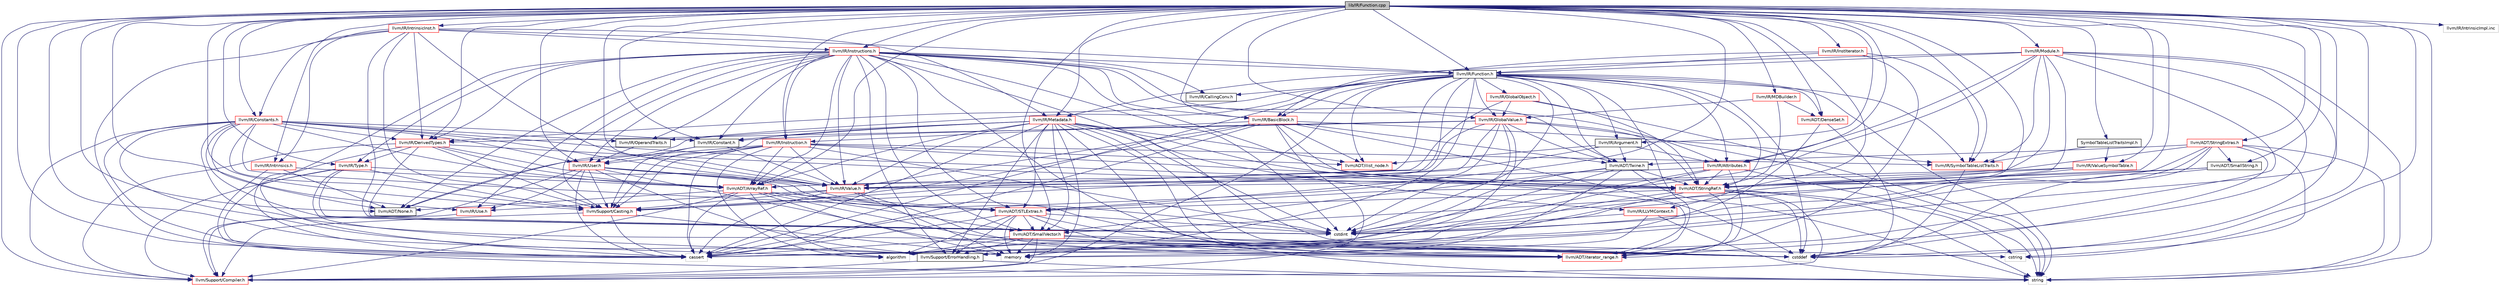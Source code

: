 digraph "lib/IR/Function.cpp"
{
 // LATEX_PDF_SIZE
  bgcolor="transparent";
  edge [fontname="Helvetica",fontsize="10",labelfontname="Helvetica",labelfontsize="10"];
  node [fontname="Helvetica",fontsize="10",shape="box"];
  Node1 [label="lib/IR/Function.cpp",height=0.2,width=0.4,color="black", fillcolor="grey75", style="filled", fontcolor="black",tooltip=" "];
  Node1 -> Node2 [color="midnightblue",fontsize="10",style="solid",fontname="Helvetica"];
  Node2 [label="llvm/IR/Function.h",height=0.2,width=0.4,color="black",URL="$Function_8h.html",tooltip=" "];
  Node2 -> Node3 [color="midnightblue",fontsize="10",style="solid",fontname="Helvetica"];
  Node3 [label="llvm/ADT/DenseSet.h",height=0.2,width=0.4,color="red",URL="$DenseSet_8h.html",tooltip=" "];
  Node3 -> Node36 [color="midnightblue",fontsize="10",style="solid",fontname="Helvetica"];
  Node36 [label="algorithm",height=0.2,width=0.4,color="grey75",tooltip=" "];
  Node3 -> Node33 [color="midnightblue",fontsize="10",style="solid",fontname="Helvetica"];
  Node33 [label="cstddef",height=0.2,width=0.4,color="grey75",tooltip=" "];
  Node2 -> Node16 [color="midnightblue",fontsize="10",style="solid",fontname="Helvetica"];
  Node16 [label="llvm/ADT/StringRef.h",height=0.2,width=0.4,color="red",URL="$StringRef_8h.html",tooltip=" "];
  Node16 -> Node17 [color="midnightblue",fontsize="10",style="solid",fontname="Helvetica"];
  Node17 [label="llvm/ADT/STLExtras.h",height=0.2,width=0.4,color="red",URL="$STLExtras_8h.html",tooltip=" "];
  Node17 -> Node29 [color="midnightblue",fontsize="10",style="solid",fontname="Helvetica"];
  Node29 [label="llvm/ADT/SmallVector.h",height=0.2,width=0.4,color="red",URL="$SmallVector_8h.html",tooltip=" "];
  Node29 -> Node30 [color="midnightblue",fontsize="10",style="solid",fontname="Helvetica"];
  Node30 [label="llvm/ADT/iterator_range.h",height=0.2,width=0.4,color="red",URL="$iterator__range_8h.html",tooltip="This provides a very simple, boring adaptor for a begin and end iterator into a range type."];
  Node29 -> Node20 [color="midnightblue",fontsize="10",style="solid",fontname="Helvetica"];
  Node20 [label="llvm/Support/Compiler.h",height=0.2,width=0.4,color="red",URL="$Compiler_8h.html",tooltip=" "];
  Node29 -> Node41 [color="midnightblue",fontsize="10",style="solid",fontname="Helvetica"];
  Node41 [label="llvm/Support/ErrorHandling.h",height=0.2,width=0.4,color="black",URL="$llvm_2Support_2ErrorHandling_8h.html",tooltip=" "];
  Node41 -> Node20 [color="midnightblue",fontsize="10",style="solid",fontname="Helvetica"];
  Node41 -> Node42 [color="midnightblue",fontsize="10",style="solid",fontname="Helvetica"];
  Node42 [label="string",height=0.2,width=0.4,color="grey75",tooltip=" "];
  Node29 -> Node36 [color="midnightblue",fontsize="10",style="solid",fontname="Helvetica"];
  Node29 -> Node27 [color="midnightblue",fontsize="10",style="solid",fontname="Helvetica"];
  Node27 [label="cassert",height=0.2,width=0.4,color="grey75",tooltip=" "];
  Node29 -> Node33 [color="midnightblue",fontsize="10",style="solid",fontname="Helvetica"];
  Node29 -> Node38 [color="midnightblue",fontsize="10",style="solid",fontname="Helvetica"];
  Node38 [label="cstring",height=0.2,width=0.4,color="grey75",tooltip=" "];
  Node29 -> Node28 [color="midnightblue",fontsize="10",style="solid",fontname="Helvetica"];
  Node28 [label="memory",height=0.2,width=0.4,color="grey75",tooltip=" "];
  Node17 -> Node30 [color="midnightblue",fontsize="10",style="solid",fontname="Helvetica"];
  Node17 -> Node41 [color="midnightblue",fontsize="10",style="solid",fontname="Helvetica"];
  Node17 -> Node36 [color="midnightblue",fontsize="10",style="solid",fontname="Helvetica"];
  Node17 -> Node27 [color="midnightblue",fontsize="10",style="solid",fontname="Helvetica"];
  Node17 -> Node33 [color="midnightblue",fontsize="10",style="solid",fontname="Helvetica"];
  Node17 -> Node47 [color="midnightblue",fontsize="10",style="solid",fontname="Helvetica"];
  Node47 [label="cstdint",height=0.2,width=0.4,color="grey75",tooltip=" "];
  Node17 -> Node28 [color="midnightblue",fontsize="10",style="solid",fontname="Helvetica"];
  Node16 -> Node30 [color="midnightblue",fontsize="10",style="solid",fontname="Helvetica"];
  Node16 -> Node20 [color="midnightblue",fontsize="10",style="solid",fontname="Helvetica"];
  Node16 -> Node36 [color="midnightblue",fontsize="10",style="solid",fontname="Helvetica"];
  Node16 -> Node27 [color="midnightblue",fontsize="10",style="solid",fontname="Helvetica"];
  Node16 -> Node33 [color="midnightblue",fontsize="10",style="solid",fontname="Helvetica"];
  Node16 -> Node38 [color="midnightblue",fontsize="10",style="solid",fontname="Helvetica"];
  Node16 -> Node42 [color="midnightblue",fontsize="10",style="solid",fontname="Helvetica"];
  Node2 -> Node59 [color="midnightblue",fontsize="10",style="solid",fontname="Helvetica"];
  Node59 [label="llvm/ADT/Twine.h",height=0.2,width=0.4,color="black",URL="$Twine_8h.html",tooltip=" "];
  Node59 -> Node29 [color="midnightblue",fontsize="10",style="solid",fontname="Helvetica"];
  Node59 -> Node16 [color="midnightblue",fontsize="10",style="solid",fontname="Helvetica"];
  Node59 -> Node41 [color="midnightblue",fontsize="10",style="solid",fontname="Helvetica"];
  Node59 -> Node27 [color="midnightblue",fontsize="10",style="solid",fontname="Helvetica"];
  Node59 -> Node47 [color="midnightblue",fontsize="10",style="solid",fontname="Helvetica"];
  Node59 -> Node42 [color="midnightblue",fontsize="10",style="solid",fontname="Helvetica"];
  Node2 -> Node60 [color="midnightblue",fontsize="10",style="solid",fontname="Helvetica"];
  Node60 [label="llvm/ADT/ilist_node.h",height=0.2,width=0.4,color="red",URL="$ilist__node_8h.html",tooltip=" "];
  Node2 -> Node30 [color="midnightblue",fontsize="10",style="solid",fontname="Helvetica"];
  Node2 -> Node64 [color="midnightblue",fontsize="10",style="solid",fontname="Helvetica"];
  Node64 [label="llvm/IR/Argument.h",height=0.2,width=0.4,color="black",URL="$Argument_8h.html",tooltip=" "];
  Node64 -> Node59 [color="midnightblue",fontsize="10",style="solid",fontname="Helvetica"];
  Node64 -> Node60 [color="midnightblue",fontsize="10",style="solid",fontname="Helvetica"];
  Node64 -> Node65 [color="midnightblue",fontsize="10",style="solid",fontname="Helvetica"];
  Node65 [label="llvm/IR/Attributes.h",height=0.2,width=0.4,color="red",URL="$Attributes_8h.html",tooltip="This file contains the simple types necessary to represent the attributes associated with functions a..."];
  Node65 -> Node6 [color="midnightblue",fontsize="10",style="solid",fontname="Helvetica"];
  Node6 [label="llvm/ADT/ArrayRef.h",height=0.2,width=0.4,color="red",URL="$ArrayRef_8h.html",tooltip=" "];
  Node6 -> Node19 [color="midnightblue",fontsize="10",style="solid",fontname="Helvetica"];
  Node19 [label="llvm/ADT/None.h",height=0.2,width=0.4,color="black",URL="$None_8h.html",tooltip=" "];
  Node6 -> Node29 [color="midnightblue",fontsize="10",style="solid",fontname="Helvetica"];
  Node6 -> Node17 [color="midnightblue",fontsize="10",style="solid",fontname="Helvetica"];
  Node6 -> Node20 [color="midnightblue",fontsize="10",style="solid",fontname="Helvetica"];
  Node6 -> Node36 [color="midnightblue",fontsize="10",style="solid",fontname="Helvetica"];
  Node6 -> Node27 [color="midnightblue",fontsize="10",style="solid",fontname="Helvetica"];
  Node6 -> Node33 [color="midnightblue",fontsize="10",style="solid",fontname="Helvetica"];
  Node6 -> Node28 [color="midnightblue",fontsize="10",style="solid",fontname="Helvetica"];
  Node65 -> Node16 [color="midnightblue",fontsize="10",style="solid",fontname="Helvetica"];
  Node65 -> Node30 [color="midnightblue",fontsize="10",style="solid",fontname="Helvetica"];
  Node65 -> Node27 [color="midnightblue",fontsize="10",style="solid",fontname="Helvetica"];
  Node65 -> Node47 [color="midnightblue",fontsize="10",style="solid",fontname="Helvetica"];
  Node65 -> Node42 [color="midnightblue",fontsize="10",style="solid",fontname="Helvetica"];
  Node64 -> Node71 [color="midnightblue",fontsize="10",style="solid",fontname="Helvetica"];
  Node71 [label="llvm/IR/Value.h",height=0.2,width=0.4,color="red",URL="$Value_8h.html",tooltip=" "];
  Node71 -> Node30 [color="midnightblue",fontsize="10",style="solid",fontname="Helvetica"];
  Node71 -> Node72 [color="midnightblue",fontsize="10",style="solid",fontname="Helvetica"];
  Node72 [label="llvm/IR/Use.h",height=0.2,width=0.4,color="red",URL="$Use_8h.html",tooltip="This defines the Use class."];
  Node72 -> Node20 [color="midnightblue",fontsize="10",style="solid",fontname="Helvetica"];
  Node71 -> Node74 [color="midnightblue",fontsize="10",style="solid",fontname="Helvetica"];
  Node74 [label="llvm/Support/Casting.h",height=0.2,width=0.4,color="red",URL="$Casting_8h.html",tooltip=" "];
  Node74 -> Node20 [color="midnightblue",fontsize="10",style="solid",fontname="Helvetica"];
  Node74 -> Node27 [color="midnightblue",fontsize="10",style="solid",fontname="Helvetica"];
  Node74 -> Node28 [color="midnightblue",fontsize="10",style="solid",fontname="Helvetica"];
  Node71 -> Node27 [color="midnightblue",fontsize="10",style="solid",fontname="Helvetica"];
  Node71 -> Node28 [color="midnightblue",fontsize="10",style="solid",fontname="Helvetica"];
  Node2 -> Node65 [color="midnightblue",fontsize="10",style="solid",fontname="Helvetica"];
  Node2 -> Node76 [color="midnightblue",fontsize="10",style="solid",fontname="Helvetica"];
  Node76 [label="llvm/IR/BasicBlock.h",height=0.2,width=0.4,color="red",URL="$BasicBlock_8h.html",tooltip=" "];
  Node76 -> Node59 [color="midnightblue",fontsize="10",style="solid",fontname="Helvetica"];
  Node76 -> Node60 [color="midnightblue",fontsize="10",style="solid",fontname="Helvetica"];
  Node76 -> Node30 [color="midnightblue",fontsize="10",style="solid",fontname="Helvetica"];
  Node76 -> Node81 [color="midnightblue",fontsize="10",style="solid",fontname="Helvetica"];
  Node81 [label="llvm/IR/Instruction.h",height=0.2,width=0.4,color="red",URL="$IR_2Instruction_8h.html",tooltip=" "];
  Node81 -> Node6 [color="midnightblue",fontsize="10",style="solid",fontname="Helvetica"];
  Node81 -> Node19 [color="midnightblue",fontsize="10",style="solid",fontname="Helvetica"];
  Node81 -> Node16 [color="midnightblue",fontsize="10",style="solid",fontname="Helvetica"];
  Node81 -> Node60 [color="midnightblue",fontsize="10",style="solid",fontname="Helvetica"];
  Node81 -> Node98 [color="midnightblue",fontsize="10",style="solid",fontname="Helvetica"];
  Node98 [label="llvm/IR/SymbolTableListTraits.h",height=0.2,width=0.4,color="red",URL="$SymbolTableListTraits_8h.html",tooltip=" "];
  Node98 -> Node33 [color="midnightblue",fontsize="10",style="solid",fontname="Helvetica"];
  Node81 -> Node87 [color="midnightblue",fontsize="10",style="solid",fontname="Helvetica"];
  Node87 [label="llvm/IR/User.h",height=0.2,width=0.4,color="red",URL="$User_8h.html",tooltip=" "];
  Node87 -> Node30 [color="midnightblue",fontsize="10",style="solid",fontname="Helvetica"];
  Node87 -> Node72 [color="midnightblue",fontsize="10",style="solid",fontname="Helvetica"];
  Node87 -> Node71 [color="midnightblue",fontsize="10",style="solid",fontname="Helvetica"];
  Node87 -> Node74 [color="midnightblue",fontsize="10",style="solid",fontname="Helvetica"];
  Node87 -> Node20 [color="midnightblue",fontsize="10",style="solid",fontname="Helvetica"];
  Node87 -> Node41 [color="midnightblue",fontsize="10",style="solid",fontname="Helvetica"];
  Node87 -> Node27 [color="midnightblue",fontsize="10",style="solid",fontname="Helvetica"];
  Node87 -> Node33 [color="midnightblue",fontsize="10",style="solid",fontname="Helvetica"];
  Node87 -> Node47 [color="midnightblue",fontsize="10",style="solid",fontname="Helvetica"];
  Node81 -> Node71 [color="midnightblue",fontsize="10",style="solid",fontname="Helvetica"];
  Node81 -> Node74 [color="midnightblue",fontsize="10",style="solid",fontname="Helvetica"];
  Node81 -> Node36 [color="midnightblue",fontsize="10",style="solid",fontname="Helvetica"];
  Node81 -> Node27 [color="midnightblue",fontsize="10",style="solid",fontname="Helvetica"];
  Node81 -> Node47 [color="midnightblue",fontsize="10",style="solid",fontname="Helvetica"];
  Node76 -> Node98 [color="midnightblue",fontsize="10",style="solid",fontname="Helvetica"];
  Node76 -> Node71 [color="midnightblue",fontsize="10",style="solid",fontname="Helvetica"];
  Node76 -> Node74 [color="midnightblue",fontsize="10",style="solid",fontname="Helvetica"];
  Node76 -> Node20 [color="midnightblue",fontsize="10",style="solid",fontname="Helvetica"];
  Node76 -> Node27 [color="midnightblue",fontsize="10",style="solid",fontname="Helvetica"];
  Node76 -> Node33 [color="midnightblue",fontsize="10",style="solid",fontname="Helvetica"];
  Node2 -> Node100 [color="midnightblue",fontsize="10",style="solid",fontname="Helvetica"];
  Node100 [label="llvm/IR/CallingConv.h",height=0.2,width=0.4,color="black",URL="$CallingConv_8h.html",tooltip=" "];
  Node2 -> Node101 [color="midnightblue",fontsize="10",style="solid",fontname="Helvetica"];
  Node101 [label="llvm/IR/DerivedTypes.h",height=0.2,width=0.4,color="red",URL="$DerivedTypes_8h.html",tooltip=" "];
  Node101 -> Node6 [color="midnightblue",fontsize="10",style="solid",fontname="Helvetica"];
  Node101 -> Node17 [color="midnightblue",fontsize="10",style="solid",fontname="Helvetica"];
  Node101 -> Node16 [color="midnightblue",fontsize="10",style="solid",fontname="Helvetica"];
  Node101 -> Node102 [color="midnightblue",fontsize="10",style="solid",fontname="Helvetica"];
  Node102 [label="llvm/IR/Type.h",height=0.2,width=0.4,color="red",URL="$Type_8h.html",tooltip=" "];
  Node102 -> Node6 [color="midnightblue",fontsize="10",style="solid",fontname="Helvetica"];
  Node102 -> Node74 [color="midnightblue",fontsize="10",style="solid",fontname="Helvetica"];
  Node102 -> Node20 [color="midnightblue",fontsize="10",style="solid",fontname="Helvetica"];
  Node102 -> Node41 [color="midnightblue",fontsize="10",style="solid",fontname="Helvetica"];
  Node102 -> Node27 [color="midnightblue",fontsize="10",style="solid",fontname="Helvetica"];
  Node102 -> Node47 [color="midnightblue",fontsize="10",style="solid",fontname="Helvetica"];
  Node101 -> Node74 [color="midnightblue",fontsize="10",style="solid",fontname="Helvetica"];
  Node101 -> Node20 [color="midnightblue",fontsize="10",style="solid",fontname="Helvetica"];
  Node101 -> Node27 [color="midnightblue",fontsize="10",style="solid",fontname="Helvetica"];
  Node101 -> Node47 [color="midnightblue",fontsize="10",style="solid",fontname="Helvetica"];
  Node2 -> Node105 [color="midnightblue",fontsize="10",style="solid",fontname="Helvetica"];
  Node105 [label="llvm/IR/GlobalObject.h",height=0.2,width=0.4,color="red",URL="$GlobalObject_8h.html",tooltip=" "];
  Node105 -> Node16 [color="midnightblue",fontsize="10",style="solid",fontname="Helvetica"];
  Node105 -> Node106 [color="midnightblue",fontsize="10",style="solid",fontname="Helvetica"];
  Node106 [label="llvm/IR/GlobalValue.h",height=0.2,width=0.4,color="red",URL="$GlobalValue_8h.html",tooltip=" "];
  Node106 -> Node16 [color="midnightblue",fontsize="10",style="solid",fontname="Helvetica"];
  Node106 -> Node59 [color="midnightblue",fontsize="10",style="solid",fontname="Helvetica"];
  Node106 -> Node86 [color="midnightblue",fontsize="10",style="solid",fontname="Helvetica"];
  Node86 [label="llvm/IR/Constant.h",height=0.2,width=0.4,color="black",URL="$Constant_8h.html",tooltip=" "];
  Node86 -> Node87 [color="midnightblue",fontsize="10",style="solid",fontname="Helvetica"];
  Node86 -> Node71 [color="midnightblue",fontsize="10",style="solid",fontname="Helvetica"];
  Node86 -> Node74 [color="midnightblue",fontsize="10",style="solid",fontname="Helvetica"];
  Node106 -> Node101 [color="midnightblue",fontsize="10",style="solid",fontname="Helvetica"];
  Node106 -> Node71 [color="midnightblue",fontsize="10",style="solid",fontname="Helvetica"];
  Node106 -> Node74 [color="midnightblue",fontsize="10",style="solid",fontname="Helvetica"];
  Node106 -> Node41 [color="midnightblue",fontsize="10",style="solid",fontname="Helvetica"];
  Node106 -> Node27 [color="midnightblue",fontsize="10",style="solid",fontname="Helvetica"];
  Node106 -> Node47 [color="midnightblue",fontsize="10",style="solid",fontname="Helvetica"];
  Node106 -> Node42 [color="midnightblue",fontsize="10",style="solid",fontname="Helvetica"];
  Node105 -> Node71 [color="midnightblue",fontsize="10",style="solid",fontname="Helvetica"];
  Node105 -> Node42 [color="midnightblue",fontsize="10",style="solid",fontname="Helvetica"];
  Node2 -> Node106 [color="midnightblue",fontsize="10",style="solid",fontname="Helvetica"];
  Node2 -> Node110 [color="midnightblue",fontsize="10",style="solid",fontname="Helvetica"];
  Node110 [label="llvm/IR/OperandTraits.h",height=0.2,width=0.4,color="black",URL="$OperandTraits_8h.html",tooltip=" "];
  Node110 -> Node87 [color="midnightblue",fontsize="10",style="solid",fontname="Helvetica"];
  Node2 -> Node98 [color="midnightblue",fontsize="10",style="solid",fontname="Helvetica"];
  Node2 -> Node71 [color="midnightblue",fontsize="10",style="solid",fontname="Helvetica"];
  Node2 -> Node74 [color="midnightblue",fontsize="10",style="solid",fontname="Helvetica"];
  Node2 -> Node20 [color="midnightblue",fontsize="10",style="solid",fontname="Helvetica"];
  Node2 -> Node27 [color="midnightblue",fontsize="10",style="solid",fontname="Helvetica"];
  Node2 -> Node33 [color="midnightblue",fontsize="10",style="solid",fontname="Helvetica"];
  Node2 -> Node47 [color="midnightblue",fontsize="10",style="solid",fontname="Helvetica"];
  Node2 -> Node28 [color="midnightblue",fontsize="10",style="solid",fontname="Helvetica"];
  Node2 -> Node42 [color="midnightblue",fontsize="10",style="solid",fontname="Helvetica"];
  Node1 -> Node111 [color="midnightblue",fontsize="10",style="solid",fontname="Helvetica"];
  Node111 [label="SymbolTableListTraitsImpl.h",height=0.2,width=0.4,color="black",URL="$SymbolTableListTraitsImpl_8h.html",tooltip=" "];
  Node111 -> Node98 [color="midnightblue",fontsize="10",style="solid",fontname="Helvetica"];
  Node111 -> Node112 [color="midnightblue",fontsize="10",style="solid",fontname="Helvetica"];
  Node112 [label="llvm/IR/ValueSymbolTable.h",height=0.2,width=0.4,color="red",URL="$ValueSymbolTable_8h.html",tooltip=" "];
  Node112 -> Node16 [color="midnightblue",fontsize="10",style="solid",fontname="Helvetica"];
  Node112 -> Node71 [color="midnightblue",fontsize="10",style="solid",fontname="Helvetica"];
  Node112 -> Node47 [color="midnightblue",fontsize="10",style="solid",fontname="Helvetica"];
  Node1 -> Node6 [color="midnightblue",fontsize="10",style="solid",fontname="Helvetica"];
  Node1 -> Node3 [color="midnightblue",fontsize="10",style="solid",fontname="Helvetica"];
  Node1 -> Node19 [color="midnightblue",fontsize="10",style="solid",fontname="Helvetica"];
  Node1 -> Node17 [color="midnightblue",fontsize="10",style="solid",fontname="Helvetica"];
  Node1 -> Node108 [color="midnightblue",fontsize="10",style="solid",fontname="Helvetica"];
  Node108 [label="llvm/ADT/SmallString.h",height=0.2,width=0.4,color="black",URL="$SmallString_8h.html",tooltip=" "];
  Node108 -> Node29 [color="midnightblue",fontsize="10",style="solid",fontname="Helvetica"];
  Node108 -> Node16 [color="midnightblue",fontsize="10",style="solid",fontname="Helvetica"];
  Node108 -> Node33 [color="midnightblue",fontsize="10",style="solid",fontname="Helvetica"];
  Node1 -> Node29 [color="midnightblue",fontsize="10",style="solid",fontname="Helvetica"];
  Node1 -> Node113 [color="midnightblue",fontsize="10",style="solid",fontname="Helvetica"];
  Node113 [label="llvm/ADT/StringExtras.h",height=0.2,width=0.4,color="red",URL="$StringExtras_8h.html",tooltip=" "];
  Node113 -> Node6 [color="midnightblue",fontsize="10",style="solid",fontname="Helvetica"];
  Node113 -> Node108 [color="midnightblue",fontsize="10",style="solid",fontname="Helvetica"];
  Node113 -> Node16 [color="midnightblue",fontsize="10",style="solid",fontname="Helvetica"];
  Node113 -> Node59 [color="midnightblue",fontsize="10",style="solid",fontname="Helvetica"];
  Node113 -> Node27 [color="midnightblue",fontsize="10",style="solid",fontname="Helvetica"];
  Node113 -> Node33 [color="midnightblue",fontsize="10",style="solid",fontname="Helvetica"];
  Node113 -> Node47 [color="midnightblue",fontsize="10",style="solid",fontname="Helvetica"];
  Node113 -> Node38 [color="midnightblue",fontsize="10",style="solid",fontname="Helvetica"];
  Node113 -> Node42 [color="midnightblue",fontsize="10",style="solid",fontname="Helvetica"];
  Node1 -> Node16 [color="midnightblue",fontsize="10",style="solid",fontname="Helvetica"];
  Node1 -> Node64 [color="midnightblue",fontsize="10",style="solid",fontname="Helvetica"];
  Node1 -> Node65 [color="midnightblue",fontsize="10",style="solid",fontname="Helvetica"];
  Node1 -> Node76 [color="midnightblue",fontsize="10",style="solid",fontname="Helvetica"];
  Node1 -> Node86 [color="midnightblue",fontsize="10",style="solid",fontname="Helvetica"];
  Node1 -> Node114 [color="midnightblue",fontsize="10",style="solid",fontname="Helvetica"];
  Node114 [label="llvm/IR/Constants.h",height=0.2,width=0.4,color="red",URL="$Constants_8h.html",tooltip="This file contains the declarations for the subclasses of Constant, which represent the different fla..."];
  Node114 -> Node6 [color="midnightblue",fontsize="10",style="solid",fontname="Helvetica"];
  Node114 -> Node19 [color="midnightblue",fontsize="10",style="solid",fontname="Helvetica"];
  Node114 -> Node17 [color="midnightblue",fontsize="10",style="solid",fontname="Helvetica"];
  Node114 -> Node16 [color="midnightblue",fontsize="10",style="solid",fontname="Helvetica"];
  Node114 -> Node86 [color="midnightblue",fontsize="10",style="solid",fontname="Helvetica"];
  Node114 -> Node101 [color="midnightblue",fontsize="10",style="solid",fontname="Helvetica"];
  Node114 -> Node110 [color="midnightblue",fontsize="10",style="solid",fontname="Helvetica"];
  Node114 -> Node87 [color="midnightblue",fontsize="10",style="solid",fontname="Helvetica"];
  Node114 -> Node71 [color="midnightblue",fontsize="10",style="solid",fontname="Helvetica"];
  Node114 -> Node74 [color="midnightblue",fontsize="10",style="solid",fontname="Helvetica"];
  Node114 -> Node20 [color="midnightblue",fontsize="10",style="solid",fontname="Helvetica"];
  Node114 -> Node41 [color="midnightblue",fontsize="10",style="solid",fontname="Helvetica"];
  Node114 -> Node27 [color="midnightblue",fontsize="10",style="solid",fontname="Helvetica"];
  Node114 -> Node33 [color="midnightblue",fontsize="10",style="solid",fontname="Helvetica"];
  Node114 -> Node47 [color="midnightblue",fontsize="10",style="solid",fontname="Helvetica"];
  Node1 -> Node101 [color="midnightblue",fontsize="10",style="solid",fontname="Helvetica"];
  Node1 -> Node106 [color="midnightblue",fontsize="10",style="solid",fontname="Helvetica"];
  Node1 -> Node115 [color="midnightblue",fontsize="10",style="solid",fontname="Helvetica"];
  Node115 [label="llvm/IR/InstIterator.h",height=0.2,width=0.4,color="red",URL="$InstIterator_8h.html",tooltip=" "];
  Node115 -> Node30 [color="midnightblue",fontsize="10",style="solid",fontname="Helvetica"];
  Node115 -> Node76 [color="midnightblue",fontsize="10",style="solid",fontname="Helvetica"];
  Node115 -> Node2 [color="midnightblue",fontsize="10",style="solid",fontname="Helvetica"];
  Node115 -> Node98 [color="midnightblue",fontsize="10",style="solid",fontname="Helvetica"];
  Node1 -> Node81 [color="midnightblue",fontsize="10",style="solid",fontname="Helvetica"];
  Node1 -> Node116 [color="midnightblue",fontsize="10",style="solid",fontname="Helvetica"];
  Node116 [label="llvm/IR/Instructions.h",height=0.2,width=0.4,color="red",URL="$Instructions_8h.html",tooltip=" "];
  Node116 -> Node6 [color="midnightblue",fontsize="10",style="solid",fontname="Helvetica"];
  Node116 -> Node19 [color="midnightblue",fontsize="10",style="solid",fontname="Helvetica"];
  Node116 -> Node17 [color="midnightblue",fontsize="10",style="solid",fontname="Helvetica"];
  Node116 -> Node29 [color="midnightblue",fontsize="10",style="solid",fontname="Helvetica"];
  Node116 -> Node16 [color="midnightblue",fontsize="10",style="solid",fontname="Helvetica"];
  Node116 -> Node59 [color="midnightblue",fontsize="10",style="solid",fontname="Helvetica"];
  Node116 -> Node30 [color="midnightblue",fontsize="10",style="solid",fontname="Helvetica"];
  Node116 -> Node65 [color="midnightblue",fontsize="10",style="solid",fontname="Helvetica"];
  Node116 -> Node76 [color="midnightblue",fontsize="10",style="solid",fontname="Helvetica"];
  Node116 -> Node100 [color="midnightblue",fontsize="10",style="solid",fontname="Helvetica"];
  Node116 -> Node86 [color="midnightblue",fontsize="10",style="solid",fontname="Helvetica"];
  Node116 -> Node101 [color="midnightblue",fontsize="10",style="solid",fontname="Helvetica"];
  Node116 -> Node2 [color="midnightblue",fontsize="10",style="solid",fontname="Helvetica"];
  Node116 -> Node81 [color="midnightblue",fontsize="10",style="solid",fontname="Helvetica"];
  Node116 -> Node110 [color="midnightblue",fontsize="10",style="solid",fontname="Helvetica"];
  Node116 -> Node102 [color="midnightblue",fontsize="10",style="solid",fontname="Helvetica"];
  Node116 -> Node72 [color="midnightblue",fontsize="10",style="solid",fontname="Helvetica"];
  Node116 -> Node87 [color="midnightblue",fontsize="10",style="solid",fontname="Helvetica"];
  Node116 -> Node71 [color="midnightblue",fontsize="10",style="solid",fontname="Helvetica"];
  Node116 -> Node74 [color="midnightblue",fontsize="10",style="solid",fontname="Helvetica"];
  Node116 -> Node41 [color="midnightblue",fontsize="10",style="solid",fontname="Helvetica"];
  Node116 -> Node27 [color="midnightblue",fontsize="10",style="solid",fontname="Helvetica"];
  Node116 -> Node33 [color="midnightblue",fontsize="10",style="solid",fontname="Helvetica"];
  Node116 -> Node47 [color="midnightblue",fontsize="10",style="solid",fontname="Helvetica"];
  Node1 -> Node119 [color="midnightblue",fontsize="10",style="solid",fontname="Helvetica"];
  Node119 [label="llvm/IR/IntrinsicInst.h",height=0.2,width=0.4,color="red",URL="$IntrinsicInst_8h.html",tooltip=" "];
  Node119 -> Node114 [color="midnightblue",fontsize="10",style="solid",fontname="Helvetica"];
  Node119 -> Node101 [color="midnightblue",fontsize="10",style="solid",fontname="Helvetica"];
  Node119 -> Node2 [color="midnightblue",fontsize="10",style="solid",fontname="Helvetica"];
  Node119 -> Node116 [color="midnightblue",fontsize="10",style="solid",fontname="Helvetica"];
  Node119 -> Node121 [color="midnightblue",fontsize="10",style="solid",fontname="Helvetica"];
  Node121 [label="llvm/IR/Intrinsics.h",height=0.2,width=0.4,color="red",URL="$Intrinsics_8h.html",tooltip=" "];
  Node121 -> Node6 [color="midnightblue",fontsize="10",style="solid",fontname="Helvetica"];
  Node121 -> Node19 [color="midnightblue",fontsize="10",style="solid",fontname="Helvetica"];
  Node121 -> Node42 [color="midnightblue",fontsize="10",style="solid",fontname="Helvetica"];
  Node119 -> Node84 [color="midnightblue",fontsize="10",style="solid",fontname="Helvetica"];
  Node84 [label="llvm/IR/Metadata.h",height=0.2,width=0.4,color="red",URL="$Metadata_8h.html",tooltip="This file contains the declarations for metadata subclasses."];
  Node84 -> Node6 [color="midnightblue",fontsize="10",style="solid",fontname="Helvetica"];
  Node84 -> Node19 [color="midnightblue",fontsize="10",style="solid",fontname="Helvetica"];
  Node84 -> Node17 [color="midnightblue",fontsize="10",style="solid",fontname="Helvetica"];
  Node84 -> Node29 [color="midnightblue",fontsize="10",style="solid",fontname="Helvetica"];
  Node84 -> Node16 [color="midnightblue",fontsize="10",style="solid",fontname="Helvetica"];
  Node84 -> Node60 [color="midnightblue",fontsize="10",style="solid",fontname="Helvetica"];
  Node84 -> Node30 [color="midnightblue",fontsize="10",style="solid",fontname="Helvetica"];
  Node84 -> Node86 [color="midnightblue",fontsize="10",style="solid",fontname="Helvetica"];
  Node84 -> Node88 [color="midnightblue",fontsize="10",style="solid",fontname="Helvetica"];
  Node88 [label="llvm/IR/LLVMContext.h",height=0.2,width=0.4,color="red",URL="$LLVMContext_8h.html",tooltip=" "];
  Node88 -> Node47 [color="midnightblue",fontsize="10",style="solid",fontname="Helvetica"];
  Node88 -> Node28 [color="midnightblue",fontsize="10",style="solid",fontname="Helvetica"];
  Node88 -> Node42 [color="midnightblue",fontsize="10",style="solid",fontname="Helvetica"];
  Node84 -> Node71 [color="midnightblue",fontsize="10",style="solid",fontname="Helvetica"];
  Node84 -> Node74 [color="midnightblue",fontsize="10",style="solid",fontname="Helvetica"];
  Node84 -> Node41 [color="midnightblue",fontsize="10",style="solid",fontname="Helvetica"];
  Node84 -> Node27 [color="midnightblue",fontsize="10",style="solid",fontname="Helvetica"];
  Node84 -> Node33 [color="midnightblue",fontsize="10",style="solid",fontname="Helvetica"];
  Node84 -> Node47 [color="midnightblue",fontsize="10",style="solid",fontname="Helvetica"];
  Node84 -> Node28 [color="midnightblue",fontsize="10",style="solid",fontname="Helvetica"];
  Node84 -> Node42 [color="midnightblue",fontsize="10",style="solid",fontname="Helvetica"];
  Node119 -> Node71 [color="midnightblue",fontsize="10",style="solid",fontname="Helvetica"];
  Node119 -> Node74 [color="midnightblue",fontsize="10",style="solid",fontname="Helvetica"];
  Node119 -> Node27 [color="midnightblue",fontsize="10",style="solid",fontname="Helvetica"];
  Node119 -> Node47 [color="midnightblue",fontsize="10",style="solid",fontname="Helvetica"];
  Node1 -> Node121 [color="midnightblue",fontsize="10",style="solid",fontname="Helvetica"];
  Node1 -> Node88 [color="midnightblue",fontsize="10",style="solid",fontname="Helvetica"];
  Node1 -> Node123 [color="midnightblue",fontsize="10",style="solid",fontname="Helvetica"];
  Node123 [label="llvm/IR/MDBuilder.h",height=0.2,width=0.4,color="red",URL="$MDBuilder_8h.html",tooltip=" "];
  Node123 -> Node3 [color="midnightblue",fontsize="10",style="solid",fontname="Helvetica"];
  Node123 -> Node16 [color="midnightblue",fontsize="10",style="solid",fontname="Helvetica"];
  Node123 -> Node106 [color="midnightblue",fontsize="10",style="solid",fontname="Helvetica"];
  Node1 -> Node84 [color="midnightblue",fontsize="10",style="solid",fontname="Helvetica"];
  Node1 -> Node124 [color="midnightblue",fontsize="10",style="solid",fontname="Helvetica"];
  Node124 [label="llvm/IR/Module.h",height=0.2,width=0.4,color="red",URL="$Module_8h.html",tooltip="Module.h This file contains the declarations for the Module class."];
  Node124 -> Node17 [color="midnightblue",fontsize="10",style="solid",fontname="Helvetica"];
  Node124 -> Node16 [color="midnightblue",fontsize="10",style="solid",fontname="Helvetica"];
  Node124 -> Node30 [color="midnightblue",fontsize="10",style="solid",fontname="Helvetica"];
  Node124 -> Node65 [color="midnightblue",fontsize="10",style="solid",fontname="Helvetica"];
  Node124 -> Node2 [color="midnightblue",fontsize="10",style="solid",fontname="Helvetica"];
  Node124 -> Node84 [color="midnightblue",fontsize="10",style="solid",fontname="Helvetica"];
  Node124 -> Node98 [color="midnightblue",fontsize="10",style="solid",fontname="Helvetica"];
  Node124 -> Node33 [color="midnightblue",fontsize="10",style="solid",fontname="Helvetica"];
  Node124 -> Node47 [color="midnightblue",fontsize="10",style="solid",fontname="Helvetica"];
  Node124 -> Node28 [color="midnightblue",fontsize="10",style="solid",fontname="Helvetica"];
  Node124 -> Node42 [color="midnightblue",fontsize="10",style="solid",fontname="Helvetica"];
  Node1 -> Node98 [color="midnightblue",fontsize="10",style="solid",fontname="Helvetica"];
  Node1 -> Node102 [color="midnightblue",fontsize="10",style="solid",fontname="Helvetica"];
  Node1 -> Node72 [color="midnightblue",fontsize="10",style="solid",fontname="Helvetica"];
  Node1 -> Node87 [color="midnightblue",fontsize="10",style="solid",fontname="Helvetica"];
  Node1 -> Node71 [color="midnightblue",fontsize="10",style="solid",fontname="Helvetica"];
  Node1 -> Node112 [color="midnightblue",fontsize="10",style="solid",fontname="Helvetica"];
  Node1 -> Node74 [color="midnightblue",fontsize="10",style="solid",fontname="Helvetica"];
  Node1 -> Node20 [color="midnightblue",fontsize="10",style="solid",fontname="Helvetica"];
  Node1 -> Node41 [color="midnightblue",fontsize="10",style="solid",fontname="Helvetica"];
  Node1 -> Node36 [color="midnightblue",fontsize="10",style="solid",fontname="Helvetica"];
  Node1 -> Node27 [color="midnightblue",fontsize="10",style="solid",fontname="Helvetica"];
  Node1 -> Node33 [color="midnightblue",fontsize="10",style="solid",fontname="Helvetica"];
  Node1 -> Node47 [color="midnightblue",fontsize="10",style="solid",fontname="Helvetica"];
  Node1 -> Node38 [color="midnightblue",fontsize="10",style="solid",fontname="Helvetica"];
  Node1 -> Node42 [color="midnightblue",fontsize="10",style="solid",fontname="Helvetica"];
  Node1 -> Node142 [color="midnightblue",fontsize="10",style="solid",fontname="Helvetica"];
  Node142 [label="llvm/IR/IntrinsicImpl.inc",height=0.2,width=0.4,color="grey75",tooltip=" "];
}
